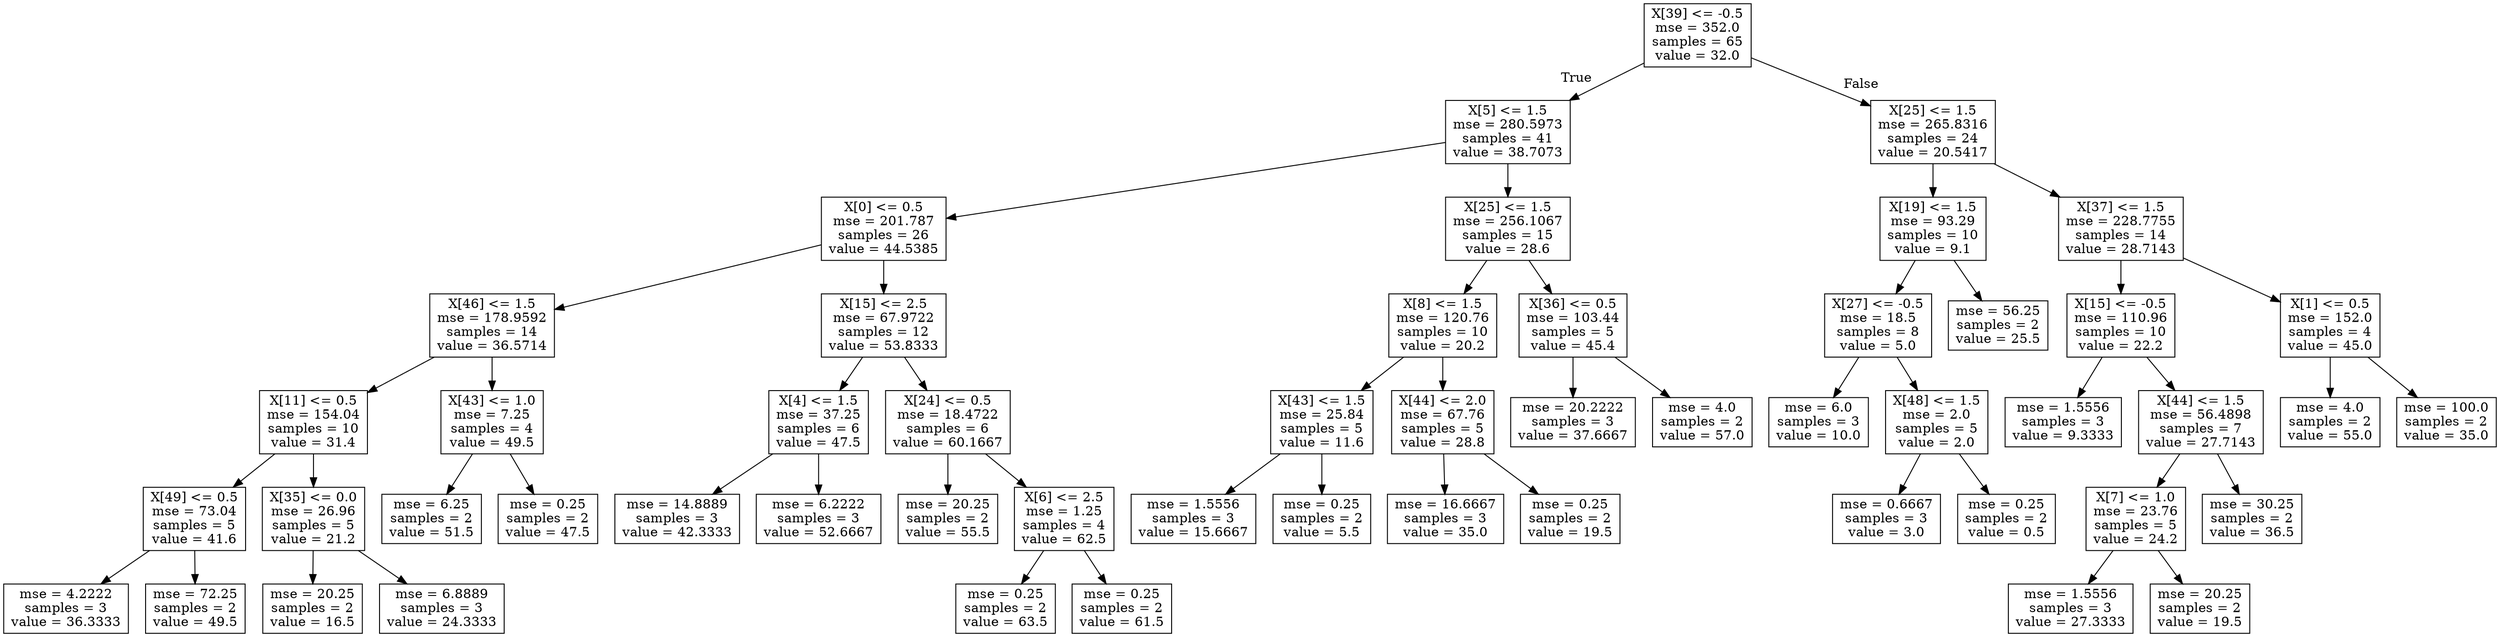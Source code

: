 digraph Tree {
node [shape=box] ;
0 [label="X[39] <= -0.5\nmse = 352.0\nsamples = 65\nvalue = 32.0"] ;
1 [label="X[5] <= 1.5\nmse = 280.5973\nsamples = 41\nvalue = 38.7073"] ;
0 -> 1 [labeldistance=2.5, labelangle=45, headlabel="True"] ;
2 [label="X[0] <= 0.5\nmse = 201.787\nsamples = 26\nvalue = 44.5385"] ;
1 -> 2 ;
3 [label="X[46] <= 1.5\nmse = 178.9592\nsamples = 14\nvalue = 36.5714"] ;
2 -> 3 ;
4 [label="X[11] <= 0.5\nmse = 154.04\nsamples = 10\nvalue = 31.4"] ;
3 -> 4 ;
5 [label="X[49] <= 0.5\nmse = 73.04\nsamples = 5\nvalue = 41.6"] ;
4 -> 5 ;
6 [label="mse = 4.2222\nsamples = 3\nvalue = 36.3333"] ;
5 -> 6 ;
7 [label="mse = 72.25\nsamples = 2\nvalue = 49.5"] ;
5 -> 7 ;
8 [label="X[35] <= 0.0\nmse = 26.96\nsamples = 5\nvalue = 21.2"] ;
4 -> 8 ;
9 [label="mse = 20.25\nsamples = 2\nvalue = 16.5"] ;
8 -> 9 ;
10 [label="mse = 6.8889\nsamples = 3\nvalue = 24.3333"] ;
8 -> 10 ;
11 [label="X[43] <= 1.0\nmse = 7.25\nsamples = 4\nvalue = 49.5"] ;
3 -> 11 ;
12 [label="mse = 6.25\nsamples = 2\nvalue = 51.5"] ;
11 -> 12 ;
13 [label="mse = 0.25\nsamples = 2\nvalue = 47.5"] ;
11 -> 13 ;
14 [label="X[15] <= 2.5\nmse = 67.9722\nsamples = 12\nvalue = 53.8333"] ;
2 -> 14 ;
15 [label="X[4] <= 1.5\nmse = 37.25\nsamples = 6\nvalue = 47.5"] ;
14 -> 15 ;
16 [label="mse = 14.8889\nsamples = 3\nvalue = 42.3333"] ;
15 -> 16 ;
17 [label="mse = 6.2222\nsamples = 3\nvalue = 52.6667"] ;
15 -> 17 ;
18 [label="X[24] <= 0.5\nmse = 18.4722\nsamples = 6\nvalue = 60.1667"] ;
14 -> 18 ;
19 [label="mse = 20.25\nsamples = 2\nvalue = 55.5"] ;
18 -> 19 ;
20 [label="X[6] <= 2.5\nmse = 1.25\nsamples = 4\nvalue = 62.5"] ;
18 -> 20 ;
21 [label="mse = 0.25\nsamples = 2\nvalue = 63.5"] ;
20 -> 21 ;
22 [label="mse = 0.25\nsamples = 2\nvalue = 61.5"] ;
20 -> 22 ;
23 [label="X[25] <= 1.5\nmse = 256.1067\nsamples = 15\nvalue = 28.6"] ;
1 -> 23 ;
24 [label="X[8] <= 1.5\nmse = 120.76\nsamples = 10\nvalue = 20.2"] ;
23 -> 24 ;
25 [label="X[43] <= 1.5\nmse = 25.84\nsamples = 5\nvalue = 11.6"] ;
24 -> 25 ;
26 [label="mse = 1.5556\nsamples = 3\nvalue = 15.6667"] ;
25 -> 26 ;
27 [label="mse = 0.25\nsamples = 2\nvalue = 5.5"] ;
25 -> 27 ;
28 [label="X[44] <= 2.0\nmse = 67.76\nsamples = 5\nvalue = 28.8"] ;
24 -> 28 ;
29 [label="mse = 16.6667\nsamples = 3\nvalue = 35.0"] ;
28 -> 29 ;
30 [label="mse = 0.25\nsamples = 2\nvalue = 19.5"] ;
28 -> 30 ;
31 [label="X[36] <= 0.5\nmse = 103.44\nsamples = 5\nvalue = 45.4"] ;
23 -> 31 ;
32 [label="mse = 20.2222\nsamples = 3\nvalue = 37.6667"] ;
31 -> 32 ;
33 [label="mse = 4.0\nsamples = 2\nvalue = 57.0"] ;
31 -> 33 ;
34 [label="X[25] <= 1.5\nmse = 265.8316\nsamples = 24\nvalue = 20.5417"] ;
0 -> 34 [labeldistance=2.5, labelangle=-45, headlabel="False"] ;
35 [label="X[19] <= 1.5\nmse = 93.29\nsamples = 10\nvalue = 9.1"] ;
34 -> 35 ;
36 [label="X[27] <= -0.5\nmse = 18.5\nsamples = 8\nvalue = 5.0"] ;
35 -> 36 ;
37 [label="mse = 6.0\nsamples = 3\nvalue = 10.0"] ;
36 -> 37 ;
38 [label="X[48] <= 1.5\nmse = 2.0\nsamples = 5\nvalue = 2.0"] ;
36 -> 38 ;
39 [label="mse = 0.6667\nsamples = 3\nvalue = 3.0"] ;
38 -> 39 ;
40 [label="mse = 0.25\nsamples = 2\nvalue = 0.5"] ;
38 -> 40 ;
41 [label="mse = 56.25\nsamples = 2\nvalue = 25.5"] ;
35 -> 41 ;
42 [label="X[37] <= 1.5\nmse = 228.7755\nsamples = 14\nvalue = 28.7143"] ;
34 -> 42 ;
43 [label="X[15] <= -0.5\nmse = 110.96\nsamples = 10\nvalue = 22.2"] ;
42 -> 43 ;
44 [label="mse = 1.5556\nsamples = 3\nvalue = 9.3333"] ;
43 -> 44 ;
45 [label="X[44] <= 1.5\nmse = 56.4898\nsamples = 7\nvalue = 27.7143"] ;
43 -> 45 ;
46 [label="X[7] <= 1.0\nmse = 23.76\nsamples = 5\nvalue = 24.2"] ;
45 -> 46 ;
47 [label="mse = 1.5556\nsamples = 3\nvalue = 27.3333"] ;
46 -> 47 ;
48 [label="mse = 20.25\nsamples = 2\nvalue = 19.5"] ;
46 -> 48 ;
49 [label="mse = 30.25\nsamples = 2\nvalue = 36.5"] ;
45 -> 49 ;
50 [label="X[1] <= 0.5\nmse = 152.0\nsamples = 4\nvalue = 45.0"] ;
42 -> 50 ;
51 [label="mse = 4.0\nsamples = 2\nvalue = 55.0"] ;
50 -> 51 ;
52 [label="mse = 100.0\nsamples = 2\nvalue = 35.0"] ;
50 -> 52 ;
}
